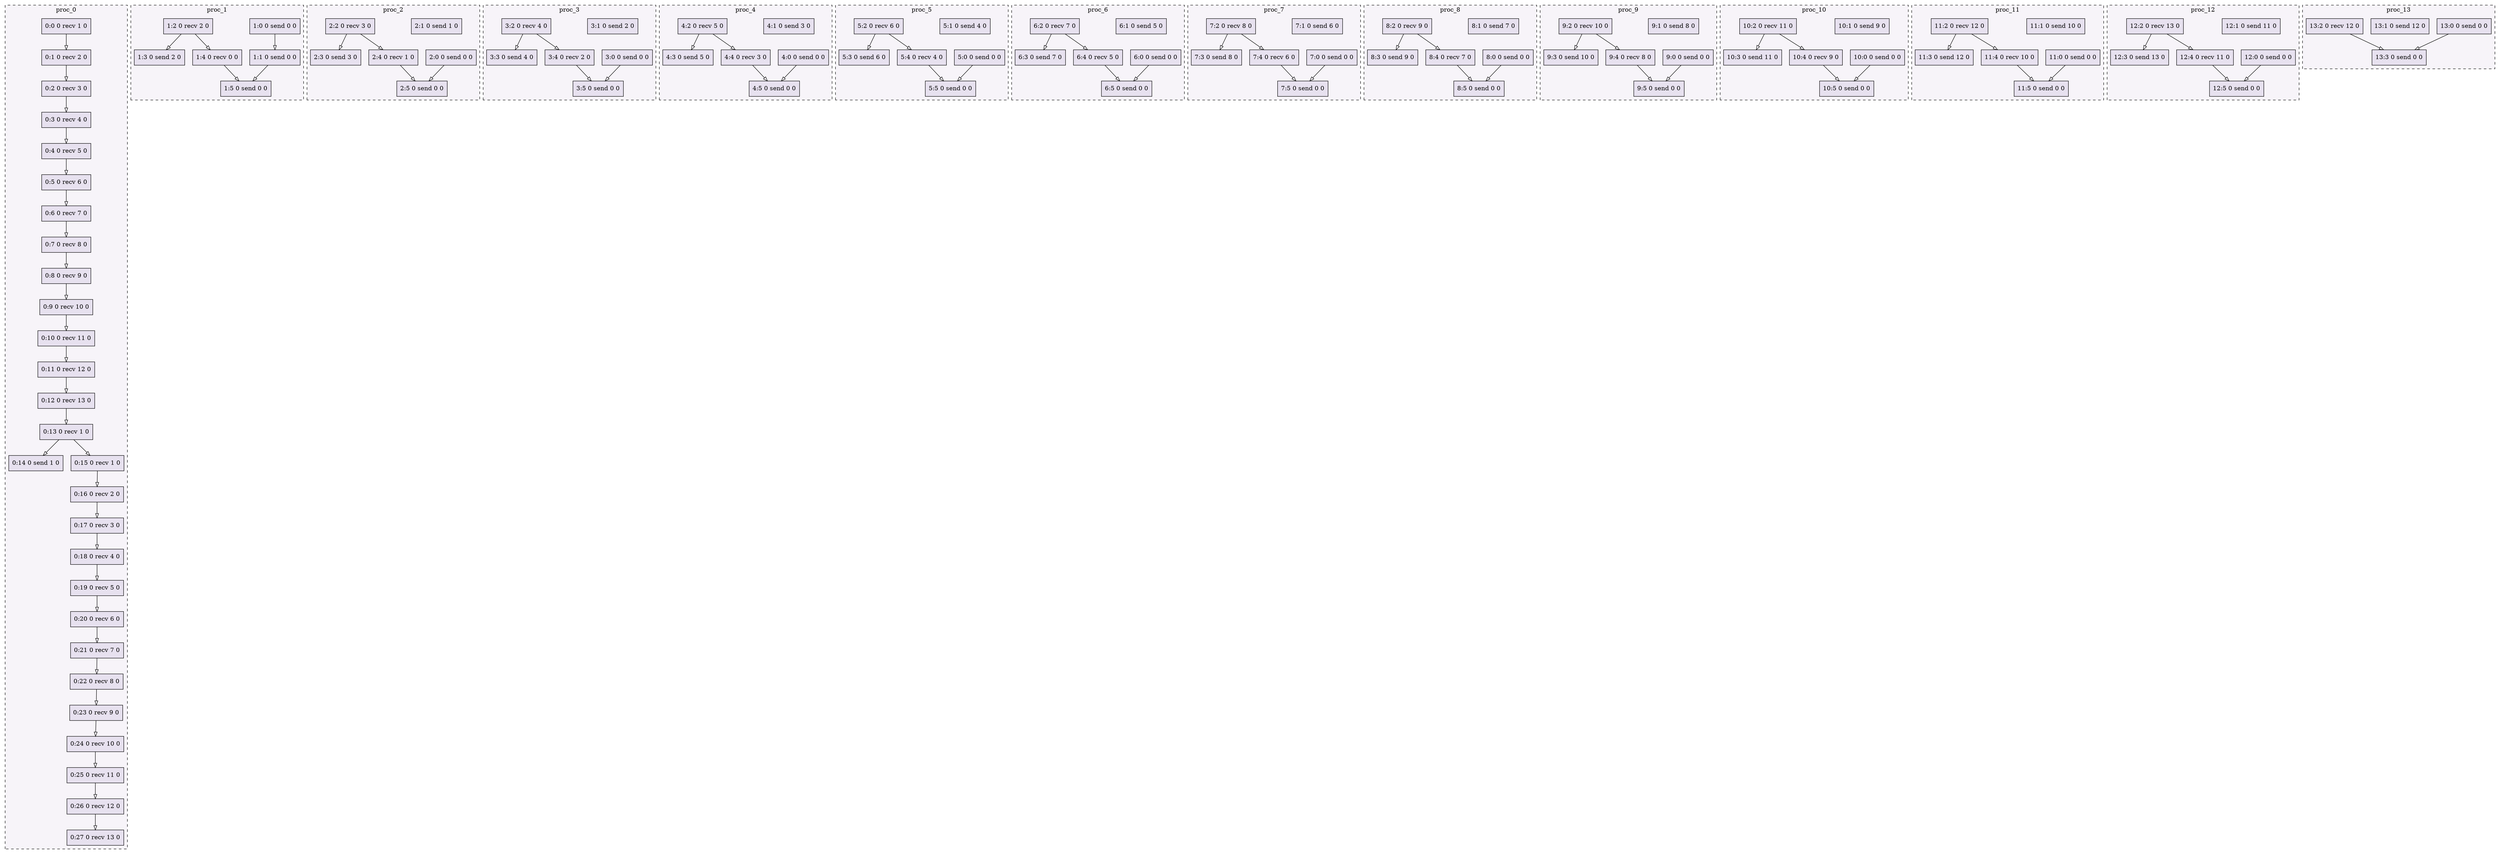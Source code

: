 digraph{node[shape=record style=filled colorscheme=purd9 fillcolor=2];subgraph cluster0{style=dashed;colorscheme=purd9;bgcolor=1;edge[arrowhead=empty];label=proc_0;0[label="0:0 0 recv 1 0"];1[label="0:1 0 recv 2 0"];2[label="0:2 0 recv 3 0"];3[label="0:3 0 recv 4 0"];4[label="0:4 0 recv 5 0"];5[label="0:5 0 recv 6 0"];6[label="0:6 0 recv 7 0"];7[label="0:7 0 recv 8 0"];8[label="0:8 0 recv 9 0"];9[label="0:9 0 recv 10 0"];10[label="0:10 0 recv 11 0"];11[label="0:11 0 recv 12 0"];12[label="0:12 0 recv 13 0"];13[label="0:13 0 recv 1 0"];14[label="0:14 0 send 1 0"];15[label="0:15 0 recv 1 0"];16[label="0:16 0 recv 2 0"];17[label="0:17 0 recv 3 0"];18[label="0:18 0 recv 4 0"];19[label="0:19 0 recv 5 0"];20[label="0:20 0 recv 6 0"];21[label="0:21 0 recv 7 0"];22[label="0:22 0 recv 8 0"];23[label="0:23 0 recv 9 0"];24[label="0:24 0 recv 10 0"];25[label="0:25 0 recv 11 0"];26[label="0:26 0 recv 12 0"];27[label="0:27 0 recv 13 0"];0->1;1->2;2->3;3->4;4->5;5->6;6->7;7->8;8->9;9->10;10->11;11->12;12->13;13->14;13->15;15->16;16->17;17->18;18->19;19->20;20->21;21->22;22->23;23->24;24->25;25->26;26->27;}subgraph cluster1{style=dashed;colorscheme=purd9;bgcolor=1;edge[arrowhead=empty];label=proc_1;28[label="1:0 0 send 0 0"];29[label="1:1 0 send 0 0"];30[label="1:2 0 recv 2 0"];31[label="1:3 0 send 2 0"];32[label="1:4 0 recv 0 0"];33[label="1:5 0 send 0 0"];28->29;30->31;30->32;32->33;29->33;}subgraph cluster2{style=dashed;colorscheme=purd9;bgcolor=1;edge[arrowhead=empty];label=proc_2;34[label="2:0 0 send 0 0"];35[label="2:1 0 send 1 0"];36[label="2:2 0 recv 3 0"];37[label="2:3 0 send 3 0"];38[label="2:4 0 recv 1 0"];39[label="2:5 0 send 0 0"];36->37;36->38;38->39;34->39;}subgraph cluster3{style=dashed;colorscheme=purd9;bgcolor=1;edge[arrowhead=empty];label=proc_3;40[label="3:0 0 send 0 0"];41[label="3:1 0 send 2 0"];42[label="3:2 0 recv 4 0"];43[label="3:3 0 send 4 0"];44[label="3:4 0 recv 2 0"];45[label="3:5 0 send 0 0"];42->43;42->44;44->45;40->45;}subgraph cluster4{style=dashed;colorscheme=purd9;bgcolor=1;edge[arrowhead=empty];label=proc_4;46[label="4:0 0 send 0 0"];47[label="4:1 0 send 3 0"];48[label="4:2 0 recv 5 0"];49[label="4:3 0 send 5 0"];50[label="4:4 0 recv 3 0"];51[label="4:5 0 send 0 0"];48->49;48->50;50->51;46->51;}subgraph cluster5{style=dashed;colorscheme=purd9;bgcolor=1;edge[arrowhead=empty];label=proc_5;52[label="5:0 0 send 0 0"];53[label="5:1 0 send 4 0"];54[label="5:2 0 recv 6 0"];55[label="5:3 0 send 6 0"];56[label="5:4 0 recv 4 0"];57[label="5:5 0 send 0 0"];54->55;54->56;56->57;52->57;}subgraph cluster6{style=dashed;colorscheme=purd9;bgcolor=1;edge[arrowhead=empty];label=proc_6;58[label="6:0 0 send 0 0"];59[label="6:1 0 send 5 0"];60[label="6:2 0 recv 7 0"];61[label="6:3 0 send 7 0"];62[label="6:4 0 recv 5 0"];63[label="6:5 0 send 0 0"];60->61;60->62;62->63;58->63;}subgraph cluster7{style=dashed;colorscheme=purd9;bgcolor=1;edge[arrowhead=empty];label=proc_7;64[label="7:0 0 send 0 0"];65[label="7:1 0 send 6 0"];66[label="7:2 0 recv 8 0"];67[label="7:3 0 send 8 0"];68[label="7:4 0 recv 6 0"];69[label="7:5 0 send 0 0"];66->67;66->68;68->69;64->69;}subgraph cluster8{style=dashed;colorscheme=purd9;bgcolor=1;edge[arrowhead=empty];label=proc_8;70[label="8:0 0 send 0 0"];71[label="8:1 0 send 7 0"];72[label="8:2 0 recv 9 0"];73[label="8:3 0 send 9 0"];74[label="8:4 0 recv 7 0"];75[label="8:5 0 send 0 0"];72->73;72->74;74->75;70->75;}subgraph cluster9{style=dashed;colorscheme=purd9;bgcolor=1;edge[arrowhead=empty];label=proc_9;76[label="9:0 0 send 0 0"];77[label="9:1 0 send 8 0"];78[label="9:2 0 recv 10 0"];79[label="9:3 0 send 10 0"];80[label="9:4 0 recv 8 0"];81[label="9:5 0 send 0 0"];78->79;78->80;80->81;76->81;}subgraph cluster10{style=dashed;colorscheme=purd9;bgcolor=1;edge[arrowhead=empty];label=proc_10;82[label="10:0 0 send 0 0"];83[label="10:1 0 send 9 0"];84[label="10:2 0 recv 11 0"];85[label="10:3 0 send 11 0"];86[label="10:4 0 recv 9 0"];87[label="10:5 0 send 0 0"];84->85;84->86;86->87;82->87;}subgraph cluster11{style=dashed;colorscheme=purd9;bgcolor=1;edge[arrowhead=empty];label=proc_11;88[label="11:0 0 send 0 0"];89[label="11:1 0 send 10 0"];90[label="11:2 0 recv 12 0"];91[label="11:3 0 send 12 0"];92[label="11:4 0 recv 10 0"];93[label="11:5 0 send 0 0"];90->91;90->92;92->93;88->93;}subgraph cluster12{style=dashed;colorscheme=purd9;bgcolor=1;edge[arrowhead=empty];label=proc_12;94[label="12:0 0 send 0 0"];95[label="12:1 0 send 11 0"];96[label="12:2 0 recv 13 0"];97[label="12:3 0 send 13 0"];98[label="12:4 0 recv 11 0"];99[label="12:5 0 send 0 0"];96->97;96->98;98->99;94->99;}subgraph cluster13{style=dashed;colorscheme=purd9;bgcolor=1;edge[arrowhead=empty];label=proc_13;100[label="13:0 0 send 0 0"];101[label="13:1 0 send 12 0"];102[label="13:2 0 recv 12 0"];103[label="13:3 0 send 0 0"];102->103;100->103;}}